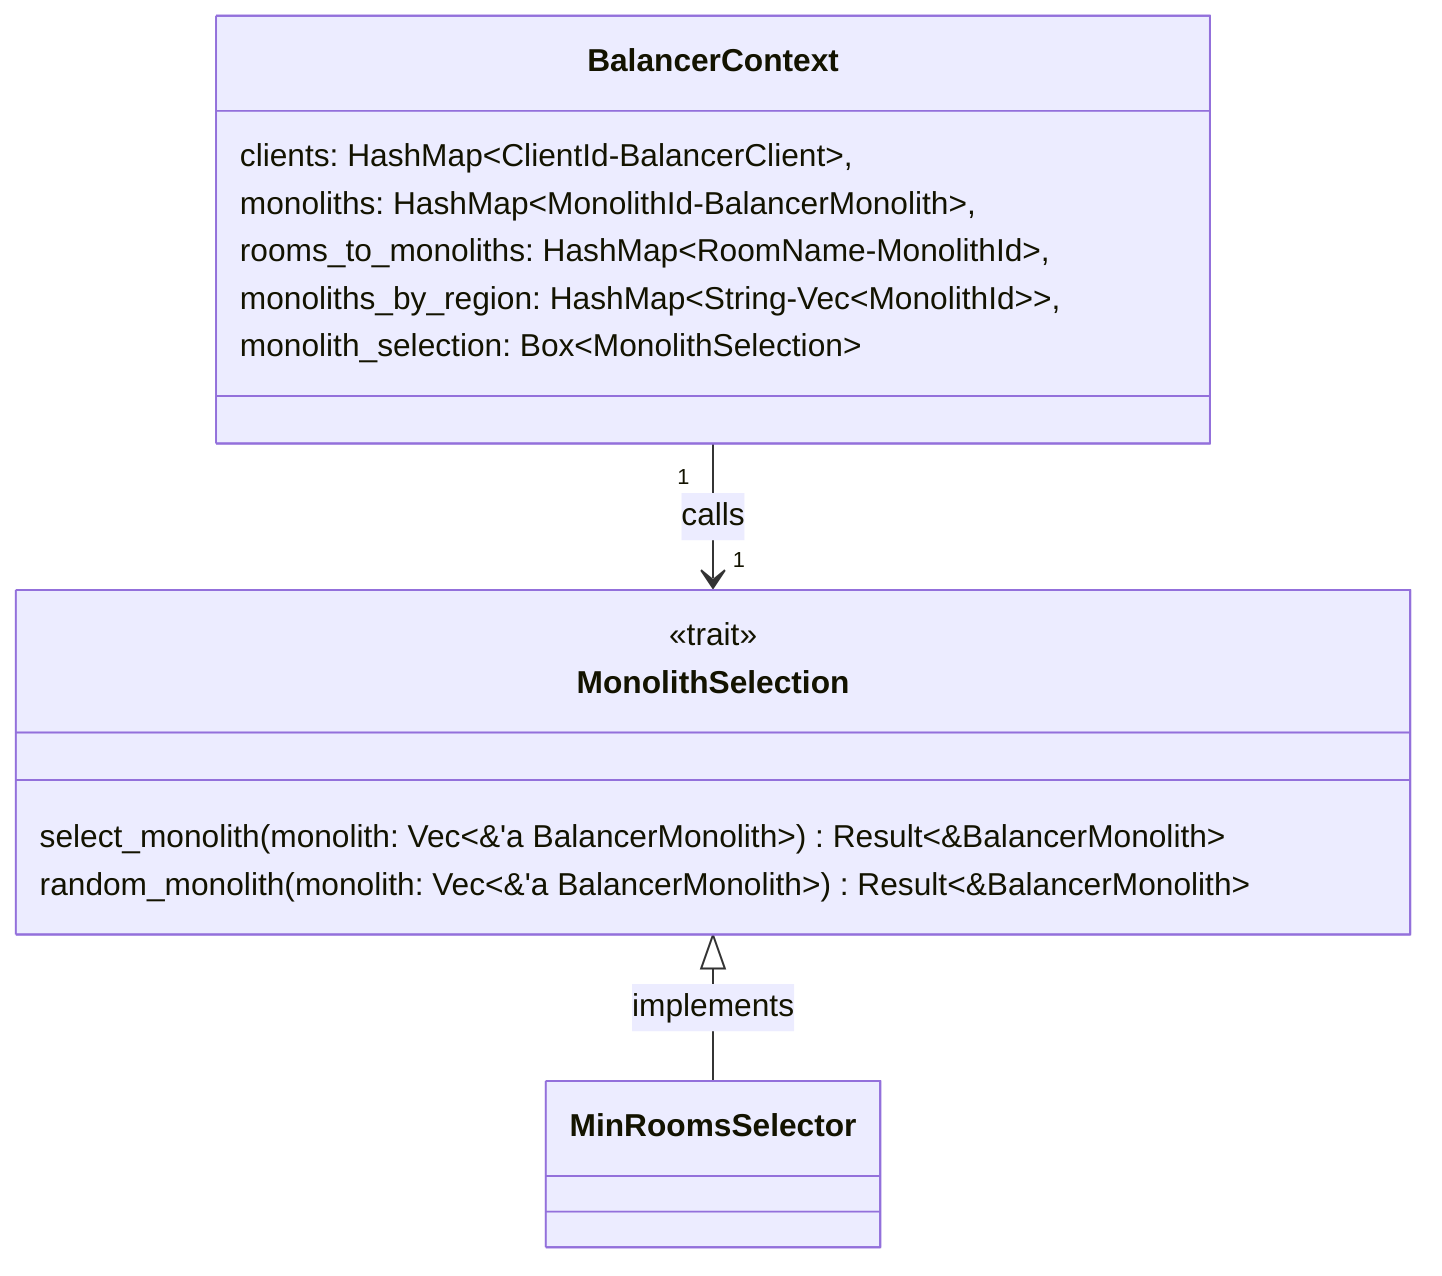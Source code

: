 classDiagram
    direction TB

    class MinRoomsSelector

    class MonolithSelection {
        <<trait>>
        select_monolith(monolith: Vec~&'a BalancerMonolith~) Result~&BalancerMonolith~
        random_monolith(monolith: Vec~&'a BalancerMonolith~) Result~&BalancerMonolith~

    }

    MonolithSelection <|-- MinRoomsSelector : implements

    class BalancerContext {
        clients: HashMap~ClientId-BalancerClient~,
        monoliths: HashMap~MonolithId-BalancerMonolith~,
        rooms_to_monoliths: HashMap~RoomName-MonolithId~,
        monoliths_by_region: HashMap~String-Vec~MonolithId~~,
        monolith_selection: Box~MonolithSelection~
    }

    BalancerContext "1" --> "1" MonolithSelection : calls